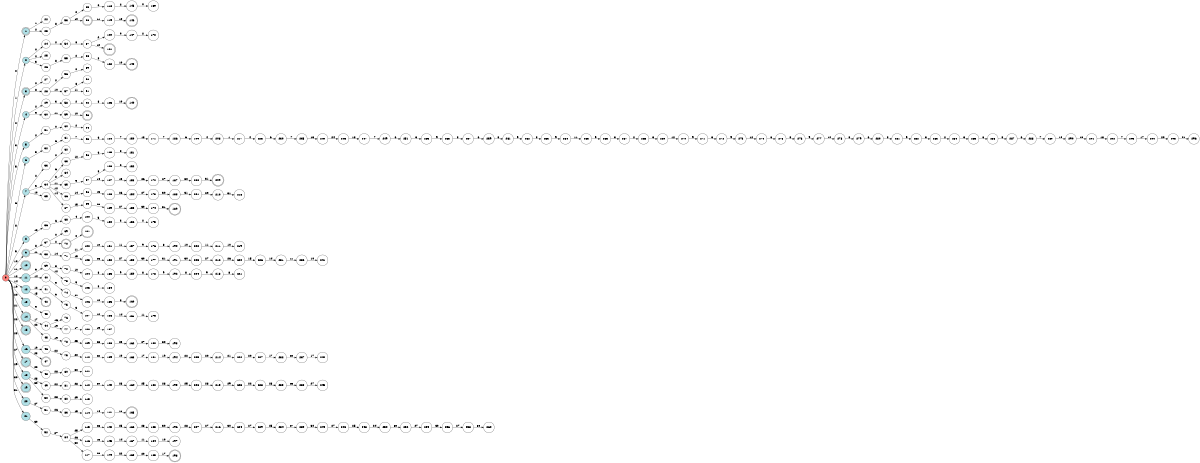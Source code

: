 digraph APTA {
__start0 [label="" shape="none"];

rankdir=LR;
size="8,5";

s0 [style="filled", color="black", fillcolor="#ff817b" shape="circle", label="0"];
s1 [style="rounded,filled", color="black", fillcolor="powderblue" shape="doublecircle", label="1"];
s2 [style="filled", color="black", fillcolor="powderblue" shape="circle", label="2"];
s3 [style="rounded,filled", color="black", fillcolor="powderblue" shape="doublecircle", label="3"];
s4 [style="filled", color="black", fillcolor="powderblue" shape="circle", label="4"];
s5 [style="filled", color="black", fillcolor="powderblue" shape="circle", label="5"];
s6 [style="filled", color="black", fillcolor="powderblue" shape="circle", label="6"];
s7 [style="filled", color="black", fillcolor="powderblue" shape="circle", label="7"];
s8 [style="filled", color="black", fillcolor="powderblue" shape="circle", label="8"];
s9 [style="rounded,filled", color="black", fillcolor="powderblue" shape="doublecircle", label="9"];
s10 [style="rounded,filled", color="black", fillcolor="powderblue" shape="doublecircle", label="10"];
s11 [style="filled", color="black", fillcolor="powderblue" shape="circle", label="11"];
s12 [style="filled", color="black", fillcolor="powderblue" shape="circle", label="12"];
s13 [style="filled", color="black", fillcolor="powderblue" shape="circle", label="13"];
s14 [style="rounded,filled", color="black", fillcolor="powderblue" shape="doublecircle", label="14"];
s15 [style="rounded,filled", color="black", fillcolor="powderblue" shape="doublecircle", label="15"];
s16 [style="filled", color="black", fillcolor="powderblue" shape="circle", label="16"];
s17 [style="rounded,filled", color="black", fillcolor="powderblue" shape="doublecircle", label="17"];
s18 [style="filled", color="black", fillcolor="powderblue" shape="circle", label="18"];
s19 [style="rounded,filled", color="black", fillcolor="powderblue" shape="doublecircle", label="19"];
s20 [style="filled", color="black", fillcolor="powderblue" shape="circle", label="20"];
s21 [style="filled", color="black", fillcolor="powderblue" shape="circle", label="21"];
s22 [style="filled", color="black", fillcolor="white" shape="circle", label="22"];
s23 [style="filled", color="black", fillcolor="white" shape="circle", label="23"];
s24 [style="filled", color="black", fillcolor="white" shape="circle", label="24"];
s25 [style="filled", color="black", fillcolor="white" shape="circle", label="25"];
s26 [style="filled", color="black", fillcolor="white" shape="circle", label="26"];
s27 [style="filled", color="black", fillcolor="white" shape="circle", label="27"];
s28 [style="filled", color="black", fillcolor="white" shape="circle", label="28"];
s29 [style="filled", color="black", fillcolor="white" shape="circle", label="29"];
s30 [style="filled", color="black", fillcolor="white" shape="circle", label="30"];
s31 [style="filled", color="black", fillcolor="white" shape="circle", label="31"];
s32 [style="filled", color="black", fillcolor="white" shape="circle", label="32"];
s33 [style="filled", color="black", fillcolor="white" shape="circle", label="33"];
s34 [style="filled", color="black", fillcolor="white" shape="circle", label="34"];
s35 [style="filled", color="black", fillcolor="white" shape="circle", label="35"];
s36 [style="filled", color="black", fillcolor="white" shape="circle", label="36"];
s37 [style="filled", color="black", fillcolor="white" shape="circle", label="37"];
s38 [style="filled", color="black", fillcolor="white" shape="circle", label="38"];
s39 [style="filled", color="black", fillcolor="white" shape="circle", label="39"];
s40 [style="filled", color="black", fillcolor="white" shape="circle", label="40"];
s41 [style="filled", color="black", fillcolor="white" shape="circle", label="41"];
s42 [style="rounded,filled", color="black", fillcolor="white" shape="doublecircle", label="42"];
s43 [style="filled", color="black", fillcolor="white" shape="circle", label="43"];
s44 [style="filled", color="black", fillcolor="white" shape="circle", label="44"];
s45 [style="filled", color="black", fillcolor="white" shape="circle", label="45"];
s46 [style="filled", color="black", fillcolor="white" shape="circle", label="46"];
s47 [style="rounded,filled", color="black", fillcolor="white" shape="doublecircle", label="47"];
s48 [style="filled", color="black", fillcolor="white" shape="circle", label="48"];
s49 [style="filled", color="black", fillcolor="white" shape="circle", label="49"];
s50 [style="filled", color="black", fillcolor="white" shape="circle", label="50"];
s51 [style="filled", color="black", fillcolor="white" shape="circle", label="51"];
s52 [style="filled", color="black", fillcolor="white" shape="circle", label="52"];
s53 [style="filled", color="black", fillcolor="white" shape="circle", label="53"];
s54 [style="filled", color="black", fillcolor="white" shape="circle", label="54"];
s55 [style="filled", color="black", fillcolor="white" shape="circle", label="55"];
s56 [style="filled", color="black", fillcolor="white" shape="circle", label="56"];
s57 [style="filled", color="black", fillcolor="white" shape="circle", label="57"];
s58 [style="filled", color="black", fillcolor="white" shape="circle", label="58"];
s59 [style="filled", color="black", fillcolor="white" shape="circle", label="59"];
s60 [style="filled", color="black", fillcolor="white" shape="circle", label="60"];
s61 [style="filled", color="black", fillcolor="white" shape="circle", label="61"];
s62 [style="filled", color="black", fillcolor="white" shape="circle", label="62"];
s63 [style="filled", color="black", fillcolor="white" shape="circle", label="63"];
s64 [style="filled", color="black", fillcolor="white" shape="circle", label="64"];
s65 [style="filled", color="black", fillcolor="white" shape="circle", label="65"];
s66 [style="filled", color="black", fillcolor="white" shape="circle", label="66"];
s67 [style="filled", color="black", fillcolor="white" shape="circle", label="67"];
s68 [style="filled", color="black", fillcolor="white" shape="circle", label="68"];
s69 [style="filled", color="black", fillcolor="white" shape="circle", label="69"];
s70 [style="rounded,filled", color="black", fillcolor="white" shape="doublecircle", label="70"];
s71 [style="filled", color="black", fillcolor="white" shape="circle", label="71"];
s72 [style="filled", color="black", fillcolor="white" shape="circle", label="72"];
s73 [style="filled", color="black", fillcolor="white" shape="circle", label="73"];
s74 [style="filled", color="black", fillcolor="white" shape="circle", label="74"];
s75 [style="filled", color="black", fillcolor="white" shape="circle", label="75"];
s76 [style="filled", color="black", fillcolor="white" shape="circle", label="76"];
s77 [style="filled", color="black", fillcolor="white" shape="circle", label="77"];
s78 [style="filled", color="black", fillcolor="white" shape="circle", label="78"];
s79 [style="filled", color="black", fillcolor="white" shape="circle", label="79"];
s80 [style="filled", color="black", fillcolor="white" shape="circle", label="80"];
s81 [style="filled", color="black", fillcolor="white" shape="circle", label="81"];
s82 [style="filled", color="black", fillcolor="white" shape="circle", label="82"];
s83 [style="filled", color="black", fillcolor="white" shape="circle", label="83"];
s84 [style="filled", color="black", fillcolor="white" shape="circle", label="84"];
s85 [style="filled", color="black", fillcolor="white" shape="circle", label="85"];
s86 [style="rounded,filled", color="black", fillcolor="white" shape="doublecircle", label="86"];
s87 [style="filled", color="black", fillcolor="white" shape="circle", label="87"];
s88 [style="filled", color="black", fillcolor="white" shape="circle", label="88"];
s89 [style="filled", color="black", fillcolor="white" shape="circle", label="89"];
s90 [style="filled", color="black", fillcolor="white" shape="circle", label="90"];
s91 [style="filled", color="black", fillcolor="white" shape="circle", label="91"];
s92 [style="filled", color="black", fillcolor="white" shape="circle", label="92"];
s93 [style="rounded,filled", color="black", fillcolor="white" shape="doublecircle", label="93"];
s94 [style="filled", color="black", fillcolor="white" shape="circle", label="94"];
s95 [style="filled", color="black", fillcolor="white" shape="circle", label="95"];
s96 [style="filled", color="black", fillcolor="white" shape="circle", label="96"];
s97 [style="filled", color="black", fillcolor="white" shape="circle", label="97"];
s98 [style="filled", color="black", fillcolor="white" shape="circle", label="98"];
s99 [style="filled", color="black", fillcolor="white" shape="circle", label="99"];
s100 [style="filled", color="black", fillcolor="white" shape="circle", label="100"];
s101 [style="rounded,filled", color="black", fillcolor="white" shape="doublecircle", label="101"];
s102 [style="filled", color="black", fillcolor="white" shape="circle", label="102"];
s103 [style="filled", color="black", fillcolor="white" shape="circle", label="103"];
s104 [style="filled", color="black", fillcolor="white" shape="circle", label="104"];
s105 [style="filled", color="black", fillcolor="white" shape="circle", label="105"];
s106 [style="filled", color="black", fillcolor="white" shape="circle", label="106"];
s107 [style="filled", color="black", fillcolor="white" shape="circle", label="107"];
s108 [style="filled", color="black", fillcolor="white" shape="circle", label="108"];
s109 [style="filled", color="black", fillcolor="white" shape="circle", label="109"];
s110 [style="filled", color="black", fillcolor="white" shape="circle", label="110"];
s111 [style="filled", color="black", fillcolor="white" shape="circle", label="111"];
s112 [style="filled", color="black", fillcolor="white" shape="circle", label="112"];
s113 [style="filled", color="black", fillcolor="white" shape="circle", label="113"];
s114 [style="filled", color="black", fillcolor="white" shape="circle", label="114"];
s115 [style="filled", color="black", fillcolor="white" shape="circle", label="115"];
s116 [style="filled", color="black", fillcolor="white" shape="circle", label="116"];
s117 [style="filled", color="black", fillcolor="white" shape="circle", label="117"];
s118 [style="filled", color="black", fillcolor="white" shape="circle", label="118"];
s119 [style="filled", color="black", fillcolor="white" shape="circle", label="119"];
s120 [style="filled", color="black", fillcolor="white" shape="circle", label="120"];
s121 [style="rounded,filled", color="black", fillcolor="white" shape="doublecircle", label="121"];
s122 [style="filled", color="black", fillcolor="white" shape="circle", label="122"];
s123 [style="filled", color="black", fillcolor="white" shape="circle", label="123"];
s124 [style="filled", color="black", fillcolor="white" shape="circle", label="124"];
s125 [style="filled", color="black", fillcolor="white" shape="circle", label="125"];
s126 [style="filled", color="black", fillcolor="white" shape="circle", label="126"];
s127 [style="filled", color="black", fillcolor="white" shape="circle", label="127"];
s128 [style="filled", color="black", fillcolor="white" shape="circle", label="128"];
s129 [style="filled", color="black", fillcolor="white" shape="circle", label="129"];
s130 [style="filled", color="black", fillcolor="white" shape="circle", label="130"];
s131 [style="filled", color="black", fillcolor="white" shape="circle", label="131"];
s132 [style="filled", color="black", fillcolor="white" shape="circle", label="132"];
s133 [style="filled", color="black", fillcolor="white" shape="circle", label="133"];
s134 [style="filled", color="black", fillcolor="white" shape="circle", label="134"];
s135 [style="filled", color="black", fillcolor="white" shape="circle", label="135"];
s136 [style="filled", color="black", fillcolor="white" shape="circle", label="136"];
s137 [style="filled", color="black", fillcolor="white" shape="circle", label="137"];
s138 [style="filled", color="black", fillcolor="white" shape="circle", label="138"];
s139 [style="filled", color="black", fillcolor="white" shape="circle", label="139"];
s140 [style="filled", color="black", fillcolor="white" shape="circle", label="140"];
s141 [style="filled", color="black", fillcolor="white" shape="circle", label="141"];
s142 [style="filled", color="black", fillcolor="white" shape="circle", label="142"];
s143 [style="filled", color="black", fillcolor="white" shape="circle", label="143"];
s144 [style="filled", color="black", fillcolor="white" shape="circle", label="144"];
s145 [style="filled", color="black", fillcolor="white" shape="circle", label="145"];
s146 [style="rounded,filled", color="black", fillcolor="white" shape="doublecircle", label="146"];
s147 [style="filled", color="black", fillcolor="white" shape="circle", label="147"];
s148 [style="rounded,filled", color="black", fillcolor="white" shape="doublecircle", label="148"];
s149 [style="rounded,filled", color="black", fillcolor="white" shape="doublecircle", label="149"];
s150 [style="filled", color="black", fillcolor="white" shape="circle", label="150"];
s151 [style="filled", color="black", fillcolor="white" shape="circle", label="151"];
s152 [style="filled", color="black", fillcolor="white" shape="circle", label="152"];
s153 [style="filled", color="black", fillcolor="white" shape="circle", label="153"];
s154 [style="filled", color="black", fillcolor="white" shape="circle", label="154"];
s155 [style="filled", color="black", fillcolor="white" shape="circle", label="155"];
s156 [style="filled", color="black", fillcolor="white" shape="circle", label="156"];
s157 [style="filled", color="black", fillcolor="white" shape="circle", label="157"];
s158 [style="filled", color="black", fillcolor="white" shape="circle", label="158"];
s159 [style="filled", color="black", fillcolor="white" shape="circle", label="159"];
s160 [style="rounded,filled", color="black", fillcolor="white" shape="doublecircle", label="160"];
s161 [style="filled", color="black", fillcolor="white" shape="circle", label="161"];
s162 [style="filled", color="black", fillcolor="white" shape="circle", label="162"];
s163 [style="filled", color="black", fillcolor="white" shape="circle", label="163"];
s164 [style="filled", color="black", fillcolor="white" shape="circle", label="164"];
s165 [style="rounded,filled", color="black", fillcolor="white" shape="doublecircle", label="165"];
s166 [style="filled", color="black", fillcolor="white" shape="circle", label="166"];
s167 [style="filled", color="black", fillcolor="white" shape="circle", label="167"];
s168 [style="filled", color="black", fillcolor="white" shape="circle", label="168"];
s169 [style="filled", color="black", fillcolor="white" shape="circle", label="169"];
s170 [style="filled", color="black", fillcolor="white" shape="circle", label="170"];
s171 [style="filled", color="black", fillcolor="white" shape="circle", label="171"];
s172 [style="filled", color="black", fillcolor="white" shape="circle", label="172"];
s173 [style="filled", color="black", fillcolor="white" shape="circle", label="173"];
s174 [style="filled", color="black", fillcolor="white" shape="circle", label="174"];
s175 [style="filled", color="black", fillcolor="white" shape="circle", label="175"];
s176 [style="filled", color="black", fillcolor="white" shape="circle", label="176"];
s177 [style="filled", color="black", fillcolor="white" shape="circle", label="177"];
s178 [style="filled", color="black", fillcolor="white" shape="circle", label="178"];
s179 [style="filled", color="black", fillcolor="white" shape="circle", label="179"];
s180 [style="filled", color="black", fillcolor="white" shape="circle", label="180"];
s181 [style="filled", color="black", fillcolor="white" shape="circle", label="181"];
s182 [style="filled", color="black", fillcolor="white" shape="circle", label="182"];
s183 [style="filled", color="black", fillcolor="white" shape="circle", label="183"];
s184 [style="filled", color="black", fillcolor="white" shape="circle", label="184"];
s185 [style="filled", color="black", fillcolor="white" shape="circle", label="185"];
s186 [style="filled", color="black", fillcolor="white" shape="circle", label="186"];
s187 [style="filled", color="black", fillcolor="white" shape="circle", label="187"];
s188 [style="filled", color="black", fillcolor="white" shape="circle", label="188"];
s189 [style="rounded,filled", color="black", fillcolor="white" shape="doublecircle", label="189"];
s190 [style="filled", color="black", fillcolor="white" shape="circle", label="190"];
s191 [style="filled", color="black", fillcolor="white" shape="circle", label="191"];
s192 [style="filled", color="black", fillcolor="white" shape="circle", label="192"];
s193 [style="filled", color="black", fillcolor="white" shape="circle", label="193"];
s194 [style="filled", color="black", fillcolor="white" shape="circle", label="194"];
s195 [style="filled", color="black", fillcolor="white" shape="circle", label="195"];
s196 [style="filled", color="black", fillcolor="white" shape="circle", label="196"];
s197 [style="filled", color="black", fillcolor="white" shape="circle", label="197"];
s198 [style="rounded,filled", color="black", fillcolor="white" shape="doublecircle", label="198"];
s199 [style="filled", color="black", fillcolor="white" shape="circle", label="199"];
s200 [style="filled", color="black", fillcolor="white" shape="circle", label="200"];
s201 [style="filled", color="black", fillcolor="white" shape="circle", label="201"];
s202 [style="filled", color="black", fillcolor="white" shape="circle", label="202"];
s203 [style="filled", color="black", fillcolor="white" shape="circle", label="203"];
s204 [style="filled", color="black", fillcolor="white" shape="circle", label="204"];
s205 [style="filled", color="black", fillcolor="white" shape="circle", label="205"];
s206 [style="filled", color="black", fillcolor="white" shape="circle", label="206"];
s207 [style="filled", color="black", fillcolor="white" shape="circle", label="207"];
s208 [style="filled", color="black", fillcolor="white" shape="circle", label="208"];
s209 [style="rounded,filled", color="black", fillcolor="white" shape="doublecircle", label="209"];
s210 [style="filled", color="black", fillcolor="white" shape="circle", label="210"];
s211 [style="filled", color="black", fillcolor="white" shape="circle", label="211"];
s212 [style="filled", color="black", fillcolor="white" shape="circle", label="212"];
s213 [style="filled", color="black", fillcolor="white" shape="circle", label="213"];
s214 [style="filled", color="black", fillcolor="white" shape="circle", label="214"];
s215 [style="filled", color="black", fillcolor="white" shape="circle", label="215"];
s216 [style="filled", color="black", fillcolor="white" shape="circle", label="216"];
s217 [style="filled", color="black", fillcolor="white" shape="circle", label="217"];
s218 [style="filled", color="black", fillcolor="white" shape="circle", label="218"];
s219 [style="filled", color="black", fillcolor="white" shape="circle", label="219"];
s220 [style="filled", color="black", fillcolor="white" shape="circle", label="220"];
s221 [style="filled", color="black", fillcolor="white" shape="circle", label="221"];
s222 [style="filled", color="black", fillcolor="white" shape="circle", label="222"];
s223 [style="filled", color="black", fillcolor="white" shape="circle", label="223"];
s224 [style="filled", color="black", fillcolor="white" shape="circle", label="224"];
s225 [style="filled", color="black", fillcolor="white" shape="circle", label="225"];
s226 [style="filled", color="black", fillcolor="white" shape="circle", label="226"];
s227 [style="filled", color="black", fillcolor="white" shape="circle", label="227"];
s228 [style="filled", color="black", fillcolor="white" shape="circle", label="228"];
s229 [style="filled", color="black", fillcolor="white" shape="circle", label="229"];
s230 [style="filled", color="black", fillcolor="white" shape="circle", label="230"];
s231 [style="filled", color="black", fillcolor="white" shape="circle", label="231"];
s232 [style="filled", color="black", fillcolor="white" shape="circle", label="232"];
s233 [style="filled", color="black", fillcolor="white" shape="circle", label="233"];
s234 [style="filled", color="black", fillcolor="white" shape="circle", label="234"];
s235 [style="filled", color="black", fillcolor="white" shape="circle", label="235"];
s236 [style="filled", color="black", fillcolor="white" shape="circle", label="236"];
s237 [style="filled", color="black", fillcolor="white" shape="circle", label="237"];
s238 [style="filled", color="black", fillcolor="white" shape="circle", label="238"];
s239 [style="filled", color="black", fillcolor="white" shape="circle", label="239"];
s240 [style="filled", color="black", fillcolor="white" shape="circle", label="240"];
s241 [style="filled", color="black", fillcolor="white" shape="circle", label="241"];
s242 [style="filled", color="black", fillcolor="white" shape="circle", label="242"];
s243 [style="filled", color="black", fillcolor="white" shape="circle", label="243"];
s244 [style="filled", color="black", fillcolor="white" shape="circle", label="244"];
s245 [style="filled", color="black", fillcolor="white" shape="circle", label="245"];
s246 [style="filled", color="black", fillcolor="white" shape="circle", label="246"];
s247 [style="filled", color="black", fillcolor="white" shape="circle", label="247"];
s248 [style="filled", color="black", fillcolor="white" shape="circle", label="248"];
s249 [style="filled", color="black", fillcolor="white" shape="circle", label="249"];
s250 [style="filled", color="black", fillcolor="white" shape="circle", label="250"];
s251 [style="filled", color="black", fillcolor="white" shape="circle", label="251"];
s252 [style="filled", color="black", fillcolor="white" shape="circle", label="252"];
s253 [style="filled", color="black", fillcolor="white" shape="circle", label="253"];
s254 [style="filled", color="black", fillcolor="white" shape="circle", label="254"];
s255 [style="filled", color="black", fillcolor="white" shape="circle", label="255"];
s256 [style="filled", color="black", fillcolor="white" shape="circle", label="256"];
s257 [style="filled", color="black", fillcolor="white" shape="circle", label="257"];
s258 [style="filled", color="black", fillcolor="white" shape="circle", label="258"];
s259 [style="filled", color="black", fillcolor="white" shape="circle", label="259"];
s260 [style="filled", color="black", fillcolor="white" shape="circle", label="260"];
s261 [style="filled", color="black", fillcolor="white" shape="circle", label="261"];
s262 [style="filled", color="black", fillcolor="white" shape="circle", label="262"];
s263 [style="filled", color="black", fillcolor="white" shape="circle", label="263"];
s264 [style="filled", color="black", fillcolor="white" shape="circle", label="264"];
s265 [style="filled", color="black", fillcolor="white" shape="circle", label="265"];
s266 [style="filled", color="black", fillcolor="white" shape="circle", label="266"];
s267 [style="filled", color="black", fillcolor="white" shape="circle", label="267"];
s268 [style="filled", color="black", fillcolor="white" shape="circle", label="268"];
s269 [style="filled", color="black", fillcolor="white" shape="circle", label="269"];
s270 [style="filled", color="black", fillcolor="white" shape="circle", label="270"];
s271 [style="filled", color="black", fillcolor="white" shape="circle", label="271"];
s272 [style="filled", color="black", fillcolor="white" shape="circle", label="272"];
s273 [style="filled", color="black", fillcolor="white" shape="circle", label="273"];
s274 [style="filled", color="black", fillcolor="white" shape="circle", label="274"];
s275 [style="filled", color="black", fillcolor="white" shape="circle", label="275"];
s276 [style="filled", color="black", fillcolor="white" shape="circle", label="276"];
s277 [style="filled", color="black", fillcolor="white" shape="circle", label="277"];
s278 [style="filled", color="black", fillcolor="white" shape="circle", label="278"];
s279 [style="filled", color="black", fillcolor="white" shape="circle", label="279"];
s280 [style="filled", color="black", fillcolor="white" shape="circle", label="280"];
s281 [style="filled", color="black", fillcolor="white" shape="circle", label="281"];
s282 [style="filled", color="black", fillcolor="white" shape="circle", label="282"];
s283 [style="filled", color="black", fillcolor="white" shape="circle", label="283"];
s284 [style="filled", color="black", fillcolor="white" shape="circle", label="284"];
s285 [style="filled", color="black", fillcolor="white" shape="circle", label="285"];
s286 [style="filled", color="black", fillcolor="white" shape="circle", label="286"];
s287 [style="filled", color="black", fillcolor="white" shape="circle", label="287"];
s288 [style="filled", color="black", fillcolor="white" shape="circle", label="288"];
s289 [style="filled", color="black", fillcolor="white" shape="circle", label="289"];
s290 [style="filled", color="black", fillcolor="white" shape="circle", label="290"];
s291 [style="filled", color="black", fillcolor="white" shape="circle", label="291"];
s292 [style="filled", color="black", fillcolor="white" shape="circle", label="292"];
s293 [style="filled", color="black", fillcolor="white" shape="circle", label="293"];
s294 [style="filled", color="black", fillcolor="white" shape="circle", label="294"];
s295 [style="filled", color="black", fillcolor="white" shape="circle", label="295"];
s296 [style="filled", color="black", fillcolor="white" shape="circle", label="296"];
s0 -> s1 [label="0"];
s0 -> s2 [label="1"];
s0 -> s3 [label="2"];
s0 -> s4 [label="3"];
s0 -> s5 [label="5"];
s0 -> s6 [label="6"];
s0 -> s7 [label="8"];
s0 -> s8 [label="9"];
s0 -> s9 [label="10"];
s0 -> s10 [label="11"];
s0 -> s11 [label="12"];
s0 -> s12 [label="14"];
s0 -> s13 [label="19"];
s0 -> s14 [label="20"];
s0 -> s15 [label="21"];
s0 -> s16 [label="22"];
s0 -> s17 [label="23"];
s0 -> s18 [label="27"];
s0 -> s19 [label="29"];
s0 -> s20 [label="30"];
s0 -> s21 [label="31"];
s1 -> s22 [label="1"];
s1 -> s23 [label="2"];
s2 -> s24 [label="0"];
s2 -> s25 [label="2"];
s2 -> s26 [label="3"];
s3 -> s27 [label="0"];
s3 -> s28 [label="8"];
s4 -> s29 [label="2"];
s4 -> s30 [label="9"];
s5 -> s31 [label="2"];
s6 -> s32 [label="3"];
s7 -> s33 [label="2"];
s7 -> s34 [label="9"];
s7 -> s35 [label="10"];
s8 -> s36 [label="12"];
s9 -> s37 [label="8"];
s9 -> s38 [label="11"];
s11 -> s39 [label="9"];
s11 -> s40 [label="14"];
s12 -> s41 [label="12"];
s12 -> s42 [label="15"];
s13 -> s43 [label="9"];
s14 -> s44 [label="17"];
s14 -> s45 [label="22"];
s16 -> s46 [label="19"];
s16 -> s47 [label="23"];
s17 -> s48 [label="22"];
s18 -> s49 [label="28"];
s18 -> s50 [label="30"];
s20 -> s51 [label="27"];
s21 -> s52 [label="30"];
s23 -> s53 [label="8"];
s24 -> s54 [label="2"];
s26 -> s55 [label="8"];
s28 -> s56 [label="2"];
s28 -> s57 [label="10"];
s29 -> s58 [label="3"];
s30 -> s59 [label="11"];
s31 -> s60 [label="0"];
s32 -> s61 [label="6"];
s33 -> s62 [label="0"];
s34 -> s63 [label="6"];
s34 -> s64 [label="8"];
s34 -> s65 [label="11"];
s34 -> s66 [label="12"];
s34 -> s67 [label="14"];
s36 -> s68 [label="6"];
s37 -> s69 [label="0"];
s37 -> s70 [label="2"];
s38 -> s71 [label="14"];
s39 -> s72 [label="8"];
s39 -> s73 [label="12"];
s40 -> s74 [label="9"];
s41 -> s75 [label="9"];
s44 -> s76 [label="16"];
s44 -> s77 [label="19"];
s45 -> s78 [label="19"];
s46 -> s79 [label="22"];
s48 -> s80 [label="28"];
s49 -> s81 [label="22"];
s50 -> s82 [label="28"];
s51 -> s83 [label="26"];
s52 -> s84 [label="27"];
s53 -> s85 [label="2"];
s53 -> s86 [label="10"];
s54 -> s87 [label="8"];
s55 -> s88 [label="2"];
s56 -> s89 [label="0"];
s57 -> s90 [label="8"];
s57 -> s91 [label="11"];
s58 -> s92 [label="2"];
s59 -> s93 [label="10"];
s60 -> s94 [label="2"];
s61 -> s95 [label="7"];
s63 -> s96 [label="12"];
s65 -> s97 [label="9"];
s66 -> s98 [label="14"];
s67 -> s99 [label="15"];
s68 -> s100 [label="4"];
s70 -> s101 [label="0"];
s71 -> s102 [label="11"];
s71 -> s103 [label="15"];
s72 -> s104 [label="10"];
s73 -> s105 [label="9"];
s74 -> s106 [label="11"];
s75 -> s107 [label="3"];
s77 -> s108 [label="17"];
s78 -> s109 [label="25"];
s79 -> s110 [label="20"];
s80 -> s111 [label="30"];
s81 -> s112 [label="28"];
s82 -> s113 [label="29"];
s83 -> s114 [label="15"];
s84 -> s115 [label="25"];
s84 -> s116 [label="26"];
s84 -> s117 [label="30"];
s85 -> s118 [label="0"];
s86 -> s119 [label="11"];
s87 -> s120 [label="2"];
s87 -> s121 [label="10"];
s88 -> s122 [label="8"];
s92 -> s123 [label="8"];
s95 -> s124 [label="6"];
s96 -> s125 [label="6"];
s97 -> s126 [label="8"];
s97 -> s127 [label="14"];
s98 -> s128 [label="15"];
s99 -> s129 [label="26"];
s100 -> s130 [label="5"];
s102 -> s131 [label="10"];
s103 -> s132 [label="26"];
s104 -> s133 [label="8"];
s105 -> s134 [label="8"];
s106 -> s135 [label="10"];
s107 -> s136 [label="12"];
s108 -> s137 [label="19"];
s109 -> s138 [label="28"];
s110 -> s139 [label="22"];
s112 -> s140 [label="30"];
s114 -> s141 [label="14"];
s115 -> s142 [label="28"];
s116 -> s143 [label="15"];
s117 -> s144 [label="28"];
s118 -> s145 [label="2"];
s119 -> s146 [label="10"];
s120 -> s147 [label="0"];
s122 -> s148 [label="10"];
s123 -> s149 [label="10"];
s124 -> s150 [label="7"];
s125 -> s151 [label="8"];
s126 -> s152 [label="2"];
s127 -> s153 [label="15"];
s128 -> s154 [label="26"];
s129 -> s155 [label="27"];
s130 -> s156 [label="3"];
s131 -> s157 [label="11"];
s132 -> s158 [label="27"];
s133 -> s159 [label="9"];
s135 -> s160 [label="8"];
s136 -> s161 [label="14"];
s138 -> s162 [label="25"];
s139 -> s163 [label="19"];
s140 -> s164 [label="28"];
s141 -> s165 [label="11"];
s142 -> s166 [label="25"];
s143 -> s167 [label="14"];
s144 -> s168 [label="22"];
s145 -> s169 [label="0"];
s147 -> s170 [label="2"];
s150 -> s171 [label="18"];
s153 -> s172 [label="26"];
s154 -> s173 [label="27"];
s155 -> s174 [label="30"];
s156 -> s175 [label="2"];
s157 -> s176 [label="9"];
s158 -> s177 [label="30"];
s159 -> s178 [label="8"];
s161 -> s179 [label="11"];
s162 -> s180 [label="27"];
s163 -> s181 [label="17"];
s164 -> s182 [label="25"];
s166 -> s183 [label="28"];
s167 -> s184 [label="11"];
s168 -> s185 [label="20"];
s171 -> s186 [label="7"];
s172 -> s187 [label="27"];
s173 -> s188 [label="30"];
s174 -> s189 [label="31"];
s176 -> s190 [label="8"];
s177 -> s191 [label="31"];
s178 -> s192 [label="9"];
s180 -> s193 [label="30"];
s181 -> s194 [label="19"];
s182 -> s195 [label="28"];
s183 -> s196 [label="30"];
s184 -> s197 [label="10"];
s185 -> s198 [label="17"];
s186 -> s199 [label="6"];
s187 -> s200 [label="30"];
s188 -> s201 [label="31"];
s190 -> s202 [label="10"];
s191 -> s203 [label="30"];
s192 -> s204 [label="8"];
s194 -> s205 [label="22"];
s195 -> s206 [label="25"];
s196 -> s207 [label="28"];
s199 -> s208 [label="4"];
s200 -> s209 [label="31"];
s201 -> s210 [label="29"];
s202 -> s211 [label="11"];
s203 -> s212 [label="27"];
s204 -> s213 [label="9"];
s205 -> s214 [label="20"];
s206 -> s215 [label="28"];
s207 -> s216 [label="27"];
s208 -> s217 [label="1"];
s210 -> s218 [label="31"];
s211 -> s219 [label="10"];
s212 -> s220 [label="26"];
s213 -> s221 [label="8"];
s214 -> s222 [label="21"];
s215 -> s223 [label="29"];
s216 -> s224 [label="30"];
s217 -> s225 [label="4"];
s220 -> s226 [label="15"];
s222 -> s227 [label="20"];
s223 -> s228 [label="22"];
s224 -> s229 [label="27"];
s225 -> s230 [label="6"];
s226 -> s231 [label="14"];
s227 -> s232 [label="17"];
s228 -> s233 [label="28"];
s229 -> s234 [label="25"];
s230 -> s235 [label="7"];
s231 -> s236 [label="11"];
s232 -> s237 [label="20"];
s233 -> s238 [label="25"];
s234 -> s239 [label="27"];
s235 -> s240 [label="13"];
s236 -> s241 [label="10"];
s237 -> s242 [label="17"];
s238 -> s243 [label="27"];
s239 -> s244 [label="30"];
s240 -> s245 [label="24"];
s244 -> s246 [label="27"];
s245 -> s247 [label="18"];
s246 -> s248 [label="25"];
s247 -> s249 [label="7"];
s248 -> s250 [label="24"];
s249 -> s251 [label="6"];
s250 -> s252 [label="30"];
s251 -> s253 [label="3"];
s252 -> s254 [label="27"];
s253 -> s255 [label="9"];
s254 -> s256 [label="30"];
s255 -> s257 [label="3"];
s256 -> s258 [label="27"];
s257 -> s259 [label="6"];
s258 -> s260 [label="30"];
s259 -> s261 [label="3"];
s261 -> s262 [label="9"];
s262 -> s263 [label="3"];
s263 -> s264 [label="9"];
s264 -> s265 [label="11"];
s265 -> s266 [label="9"];
s266 -> s267 [label="3"];
s267 -> s268 [label="2"];
s268 -> s269 [label="3"];
s269 -> s270 [label="12"];
s270 -> s271 [label="9"];
s271 -> s272 [label="3"];
s272 -> s273 [label="9"];
s273 -> s274 [label="12"];
s274 -> s275 [label="6"];
s275 -> s276 [label="3"];
s276 -> s277 [label="9"];
s277 -> s278 [label="12"];
s278 -> s279 [label="3"];
s279 -> s280 [label="6"];
s280 -> s281 [label="3"];
s281 -> s282 [label="9"];
s282 -> s283 [label="3"];
s283 -> s284 [label="2"];
s284 -> s285 [label="3"];
s285 -> s286 [label="6"];
s286 -> s287 [label="3"];
s287 -> s288 [label="6"];
s288 -> s289 [label="7"];
s289 -> s290 [label="18"];
s290 -> s291 [label="16"];
s291 -> s292 [label="18"];
s292 -> s293 [label="7"];
s293 -> s294 [label="17"];
s294 -> s295 [label="20"];
s295 -> s296 [label="21"];

}